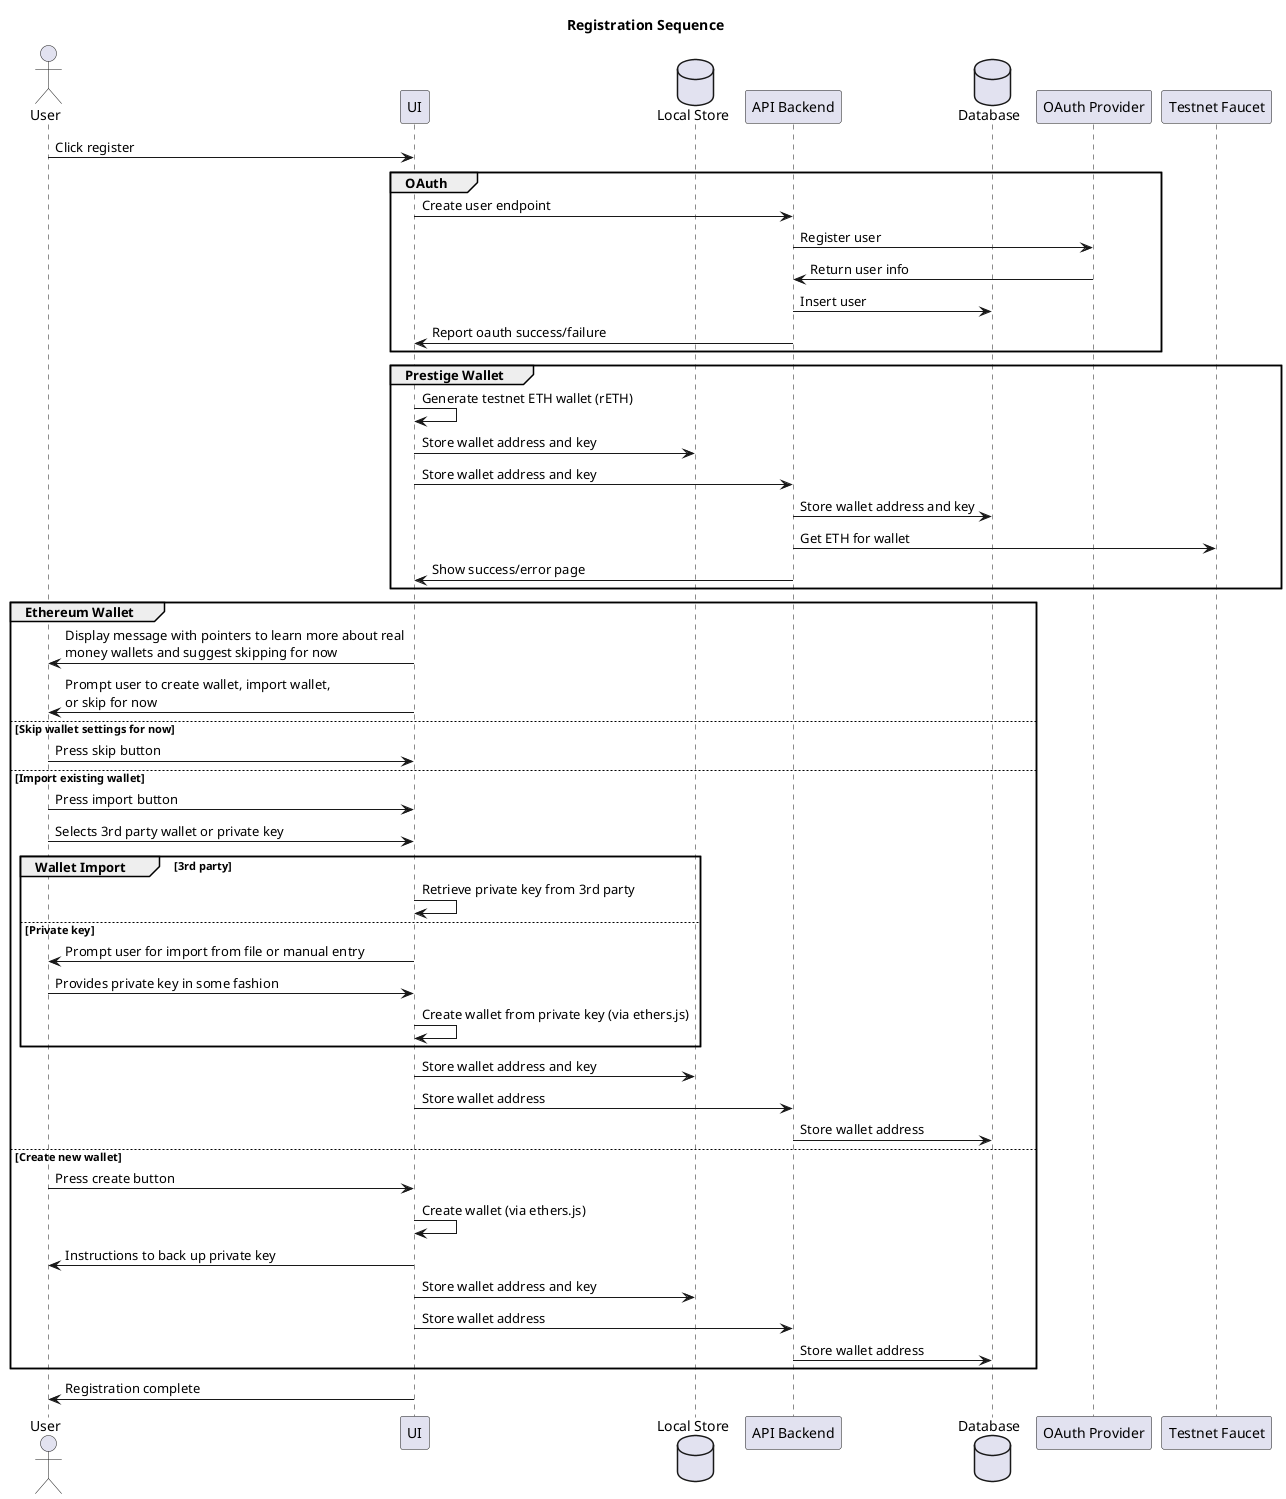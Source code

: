 @startuml Registration Sequence

title Registration Sequence

actor User as user
participant UI as ui
database "Local Store" as localstore
participant "API Backend" as api
database Database as db
participant "OAuth Provider" as oauth
participant "Testnet Faucet" as faucet

user -> ui : Click register 

group OAuth
    ui -> api : Create user endpoint
    api -> oauth : Register user
    oauth -> api : Return user info
    api -> db : Insert user
    api -> ui : Report oauth success/failure
end

group Prestige Wallet
    ui -> ui : Generate testnet ETH wallet (rETH)
    ui -> localstore : Store wallet address and key
    ui -> api : Store wallet address and key
    api -> db : Store wallet address and key
    api -> faucet : Get ETH for wallet
    api -> ui : Show success/error page
end

group Ethereum Wallet
    ui -> user : Display message with pointers to learn more about real \nmoney wallets and suggest skipping for now
    ui -> user : Prompt user to create wallet, import wallet, \nor skip for now
else Skip wallet settings for now
    user -> ui : Press skip button
else Import existing wallet
    user -> ui : Press import button
    user -> ui : Selects 3rd party wallet or private key

    group Wallet Import [3rd party]
        ui -> ui : Retrieve private key from 3rd party
    else Private key
        ui -> user : Prompt user for import from file or manual entry 
        user -> ui : Provides private key in some fashion
        ui -> ui : Create wallet from private key (via ethers.js)
    end

    ui -> localstore : Store wallet address and key

    ui -> api : Store wallet address 
    api -> db : Store wallet address 
else Create new wallet
    user -> ui : Press create button
    ui -> ui : Create wallet (via ethers.js)
    ui -> user : Instructions to back up private key
    ui -> localstore : Store wallet address and key
    ui -> api : Store wallet address 
    api -> db : Store wallet address 
end

ui -> user : Registration complete

@enduml